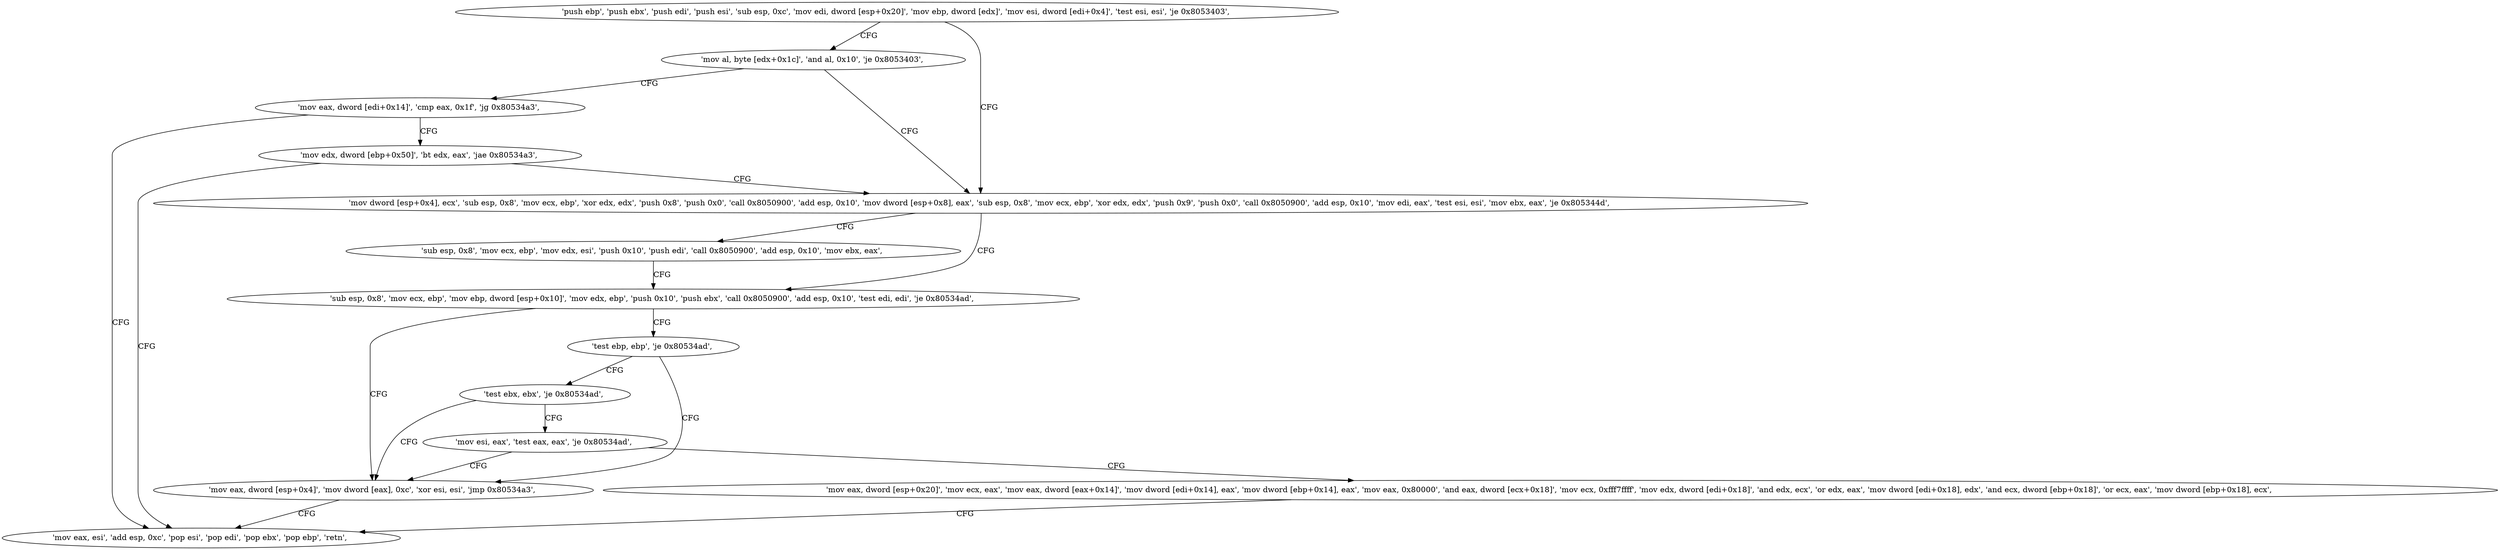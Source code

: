 digraph "func" {
"134558672" [label = "'push ebp', 'push ebx', 'push edi', 'push esi', 'sub esp, 0xc', 'mov edi, dword [esp+0x20]', 'mov ebp, dword [edx]', 'mov esi, dword [edi+0x4]', 'test esi, esi', 'je 0x8053403', " ]
"134558723" [label = "'mov dword [esp+0x4], ecx', 'sub esp, 0x8', 'mov ecx, ebp', 'xor edx, edx', 'push 0x8', 'push 0x0', 'call 0x8050900', 'add esp, 0x10', 'mov dword [esp+0x8], eax', 'sub esp, 0x8', 'mov ecx, ebp', 'xor edx, edx', 'push 0x9', 'push 0x0', 'call 0x8050900', 'add esp, 0x10', 'mov edi, eax', 'test esi, esi', 'mov ebx, eax', 'je 0x805344d', " ]
"134558692" [label = "'mov al, byte [edx+0x1c]', 'and al, 0x10', 'je 0x8053403', " ]
"134558797" [label = "'sub esp, 0x8', 'mov ecx, ebp', 'mov ebp, dword [esp+0x10]', 'mov edx, ebp', 'push 0x10', 'push ebx', 'call 0x8050900', 'add esp, 0x10', 'test edi, edi', 'je 0x80534ad', " ]
"134558777" [label = "'sub esp, 0x8', 'mov ecx, ebp', 'mov edx, esi', 'push 0x10', 'push edi', 'call 0x8050900', 'add esp, 0x10', 'mov ebx, eax', " ]
"134558699" [label = "'mov eax, dword [edi+0x14]', 'cmp eax, 0x1f', 'jg 0x80534a3', " ]
"134558893" [label = "'mov eax, dword [esp+0x4]', 'mov dword [eax], 0xc', 'xor esi, esi', 'jmp 0x80534a3', " ]
"134558823" [label = "'test ebp, ebp', 'je 0x80534ad', " ]
"134558883" [label = "'mov eax, esi', 'add esp, 0xc', 'pop esi', 'pop edi', 'pop ebx', 'pop ebp', 'retn', " ]
"134558711" [label = "'mov edx, dword [ebp+0x50]', 'bt edx, eax', 'jae 0x80534a3', " ]
"134558827" [label = "'test ebx, ebx', 'je 0x80534ad', " ]
"134558831" [label = "'mov esi, eax', 'test eax, eax', 'je 0x80534ad', " ]
"134558837" [label = "'mov eax, dword [esp+0x20]', 'mov ecx, eax', 'mov eax, dword [eax+0x14]', 'mov dword [edi+0x14], eax', 'mov dword [ebp+0x14], eax', 'mov eax, 0x80000', 'and eax, dword [ecx+0x18]', 'mov ecx, 0xfff7ffff', 'mov edx, dword [edi+0x18]', 'and edx, ecx', 'or edx, eax', 'mov dword [edi+0x18], edx', 'and ecx, dword [ebp+0x18]', 'or ecx, eax', 'mov dword [ebp+0x18], ecx', " ]
"134558672" -> "134558723" [ label = "CFG" ]
"134558672" -> "134558692" [ label = "CFG" ]
"134558723" -> "134558797" [ label = "CFG" ]
"134558723" -> "134558777" [ label = "CFG" ]
"134558692" -> "134558723" [ label = "CFG" ]
"134558692" -> "134558699" [ label = "CFG" ]
"134558797" -> "134558893" [ label = "CFG" ]
"134558797" -> "134558823" [ label = "CFG" ]
"134558777" -> "134558797" [ label = "CFG" ]
"134558699" -> "134558883" [ label = "CFG" ]
"134558699" -> "134558711" [ label = "CFG" ]
"134558893" -> "134558883" [ label = "CFG" ]
"134558823" -> "134558893" [ label = "CFG" ]
"134558823" -> "134558827" [ label = "CFG" ]
"134558711" -> "134558883" [ label = "CFG" ]
"134558711" -> "134558723" [ label = "CFG" ]
"134558827" -> "134558893" [ label = "CFG" ]
"134558827" -> "134558831" [ label = "CFG" ]
"134558831" -> "134558893" [ label = "CFG" ]
"134558831" -> "134558837" [ label = "CFG" ]
"134558837" -> "134558883" [ label = "CFG" ]
}
